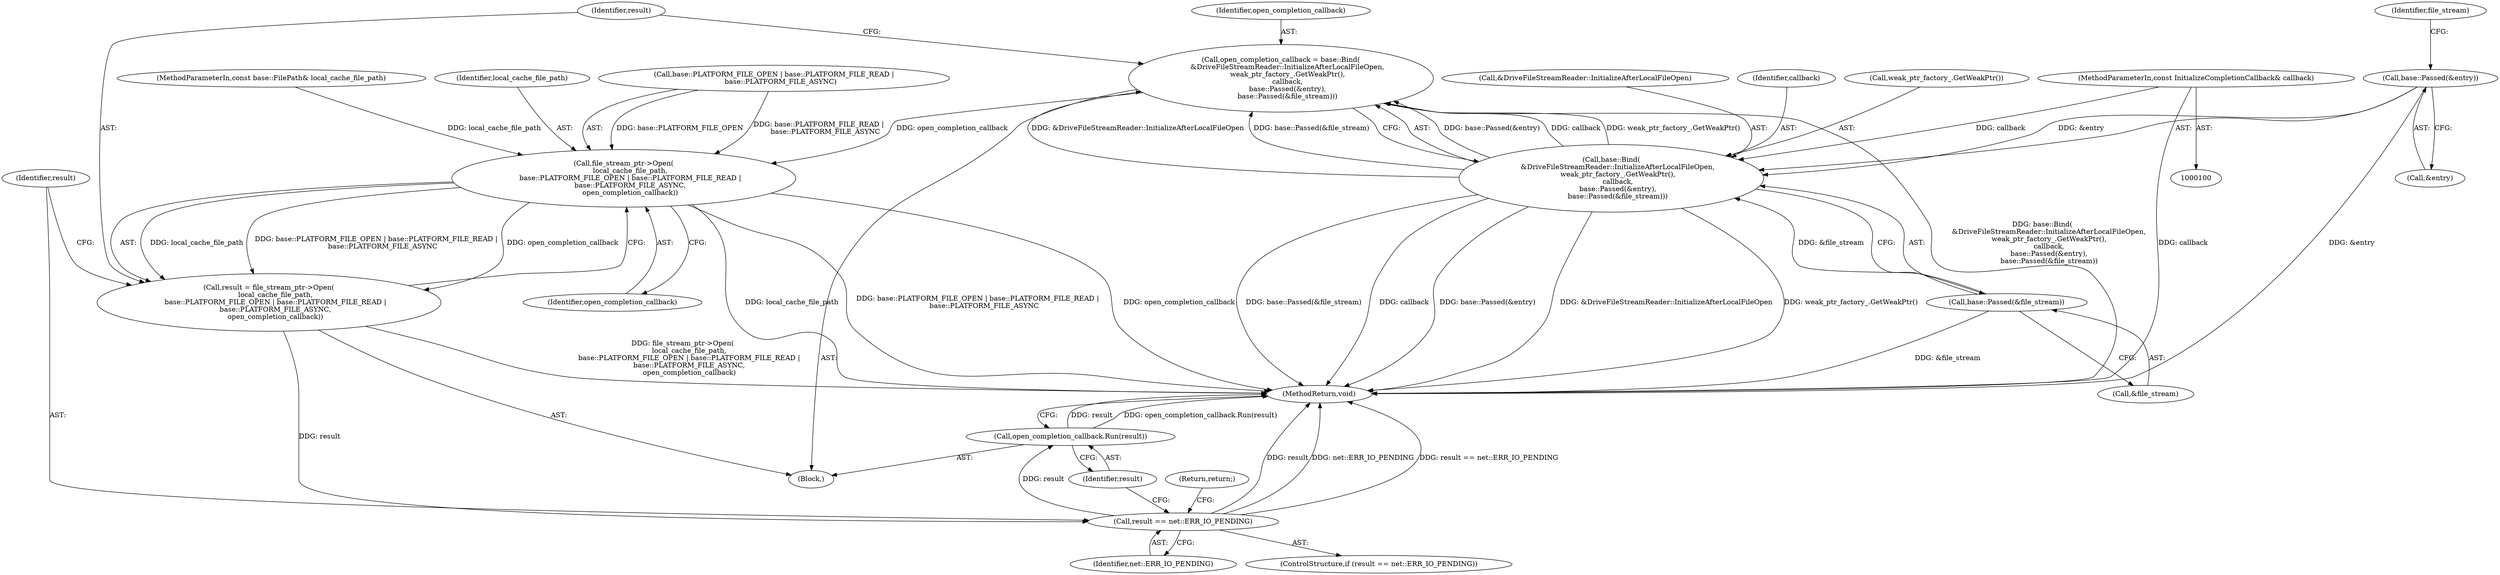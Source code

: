 digraph "0_Chrome_57fb5393bf051c590769c9b5723d5a9f4090a4cc@API" {
"1000140" [label="(Call,open_completion_callback = base::Bind(\n      &DriveFileStreamReader::InitializeAfterLocalFileOpen,\n      weak_ptr_factory_.GetWeakPtr(),\n      callback,\n      base::Passed(&entry),\n      base::Passed(&file_stream)))"];
"1000142" [label="(Call,base::Bind(\n      &DriveFileStreamReader::InitializeAfterLocalFileOpen,\n      weak_ptr_factory_.GetWeakPtr(),\n      callback,\n      base::Passed(&entry),\n      base::Passed(&file_stream)))"];
"1000102" [label="(MethodParameterIn,const InitializeCompletionCallback& callback)"];
"1000147" [label="(Call,base::Passed(&entry))"];
"1000150" [label="(Call,base::Passed(&file_stream))"];
"1000156" [label="(Call,file_stream_ptr->Open(\n      local_cache_file_path,\n      base::PLATFORM_FILE_OPEN | base::PLATFORM_FILE_READ |\n      base::PLATFORM_FILE_ASYNC,\n      open_completion_callback))"];
"1000154" [label="(Call,result = file_stream_ptr->Open(\n      local_cache_file_path,\n      base::PLATFORM_FILE_OPEN | base::PLATFORM_FILE_READ |\n      base::PLATFORM_FILE_ASYNC,\n      open_completion_callback))"];
"1000165" [label="(Call,result == net::ERR_IO_PENDING)"];
"1000170" [label="(Call,open_completion_callback.Run(result))"];
"1000142" [label="(Call,base::Bind(\n      &DriveFileStreamReader::InitializeAfterLocalFileOpen,\n      weak_ptr_factory_.GetWeakPtr(),\n      callback,\n      base::Passed(&entry),\n      base::Passed(&file_stream)))"];
"1000170" [label="(Call,open_completion_callback.Run(result))"];
"1000158" [label="(Call,base::PLATFORM_FILE_OPEN | base::PLATFORM_FILE_READ |\n      base::PLATFORM_FILE_ASYNC)"];
"1000165" [label="(Call,result == net::ERR_IO_PENDING)"];
"1000163" [label="(Identifier,open_completion_callback)"];
"1000169" [label="(Return,return;)"];
"1000106" [label="(Block,)"];
"1000172" [label="(MethodReturn,void)"];
"1000105" [label="(MethodParameterIn,const base::FilePath& local_cache_file_path)"];
"1000156" [label="(Call,file_stream_ptr->Open(\n      local_cache_file_path,\n      base::PLATFORM_FILE_OPEN | base::PLATFORM_FILE_READ |\n      base::PLATFORM_FILE_ASYNC,\n      open_completion_callback))"];
"1000167" [label="(Identifier,net::ERR_IO_PENDING)"];
"1000143" [label="(Call,&DriveFileStreamReader::InitializeAfterLocalFileOpen)"];
"1000157" [label="(Identifier,local_cache_file_path)"];
"1000171" [label="(Identifier,result)"];
"1000140" [label="(Call,open_completion_callback = base::Bind(\n      &DriveFileStreamReader::InitializeAfterLocalFileOpen,\n      weak_ptr_factory_.GetWeakPtr(),\n      callback,\n      base::Passed(&entry),\n      base::Passed(&file_stream)))"];
"1000155" [label="(Identifier,result)"];
"1000102" [label="(MethodParameterIn,const InitializeCompletionCallback& callback)"];
"1000147" [label="(Call,base::Passed(&entry))"];
"1000141" [label="(Identifier,open_completion_callback)"];
"1000150" [label="(Call,base::Passed(&file_stream))"];
"1000166" [label="(Identifier,result)"];
"1000152" [label="(Identifier,file_stream)"];
"1000164" [label="(ControlStructure,if (result == net::ERR_IO_PENDING))"];
"1000146" [label="(Identifier,callback)"];
"1000148" [label="(Call,&entry)"];
"1000154" [label="(Call,result = file_stream_ptr->Open(\n      local_cache_file_path,\n      base::PLATFORM_FILE_OPEN | base::PLATFORM_FILE_READ |\n      base::PLATFORM_FILE_ASYNC,\n      open_completion_callback))"];
"1000145" [label="(Call,weak_ptr_factory_.GetWeakPtr())"];
"1000151" [label="(Call,&file_stream)"];
"1000140" -> "1000106"  [label="AST: "];
"1000140" -> "1000142"  [label="CFG: "];
"1000141" -> "1000140"  [label="AST: "];
"1000142" -> "1000140"  [label="AST: "];
"1000155" -> "1000140"  [label="CFG: "];
"1000140" -> "1000172"  [label="DDG: base::Bind(\n      &DriveFileStreamReader::InitializeAfterLocalFileOpen,\n      weak_ptr_factory_.GetWeakPtr(),\n      callback,\n      base::Passed(&entry),\n      base::Passed(&file_stream))"];
"1000142" -> "1000140"  [label="DDG: base::Passed(&entry)"];
"1000142" -> "1000140"  [label="DDG: callback"];
"1000142" -> "1000140"  [label="DDG: weak_ptr_factory_.GetWeakPtr()"];
"1000142" -> "1000140"  [label="DDG: &DriveFileStreamReader::InitializeAfterLocalFileOpen"];
"1000142" -> "1000140"  [label="DDG: base::Passed(&file_stream)"];
"1000140" -> "1000156"  [label="DDG: open_completion_callback"];
"1000142" -> "1000150"  [label="CFG: "];
"1000143" -> "1000142"  [label="AST: "];
"1000145" -> "1000142"  [label="AST: "];
"1000146" -> "1000142"  [label="AST: "];
"1000147" -> "1000142"  [label="AST: "];
"1000150" -> "1000142"  [label="AST: "];
"1000142" -> "1000172"  [label="DDG: &DriveFileStreamReader::InitializeAfterLocalFileOpen"];
"1000142" -> "1000172"  [label="DDG: weak_ptr_factory_.GetWeakPtr()"];
"1000142" -> "1000172"  [label="DDG: base::Passed(&file_stream)"];
"1000142" -> "1000172"  [label="DDG: callback"];
"1000142" -> "1000172"  [label="DDG: base::Passed(&entry)"];
"1000102" -> "1000142"  [label="DDG: callback"];
"1000147" -> "1000142"  [label="DDG: &entry"];
"1000150" -> "1000142"  [label="DDG: &file_stream"];
"1000102" -> "1000100"  [label="AST: "];
"1000102" -> "1000172"  [label="DDG: callback"];
"1000147" -> "1000148"  [label="CFG: "];
"1000148" -> "1000147"  [label="AST: "];
"1000152" -> "1000147"  [label="CFG: "];
"1000147" -> "1000172"  [label="DDG: &entry"];
"1000150" -> "1000151"  [label="CFG: "];
"1000151" -> "1000150"  [label="AST: "];
"1000150" -> "1000172"  [label="DDG: &file_stream"];
"1000156" -> "1000154"  [label="AST: "];
"1000156" -> "1000163"  [label="CFG: "];
"1000157" -> "1000156"  [label="AST: "];
"1000158" -> "1000156"  [label="AST: "];
"1000163" -> "1000156"  [label="AST: "];
"1000154" -> "1000156"  [label="CFG: "];
"1000156" -> "1000172"  [label="DDG: local_cache_file_path"];
"1000156" -> "1000172"  [label="DDG: base::PLATFORM_FILE_OPEN | base::PLATFORM_FILE_READ |\n      base::PLATFORM_FILE_ASYNC"];
"1000156" -> "1000172"  [label="DDG: open_completion_callback"];
"1000156" -> "1000154"  [label="DDG: local_cache_file_path"];
"1000156" -> "1000154"  [label="DDG: base::PLATFORM_FILE_OPEN | base::PLATFORM_FILE_READ |\n      base::PLATFORM_FILE_ASYNC"];
"1000156" -> "1000154"  [label="DDG: open_completion_callback"];
"1000105" -> "1000156"  [label="DDG: local_cache_file_path"];
"1000158" -> "1000156"  [label="DDG: base::PLATFORM_FILE_OPEN"];
"1000158" -> "1000156"  [label="DDG: base::PLATFORM_FILE_READ |\n      base::PLATFORM_FILE_ASYNC"];
"1000154" -> "1000106"  [label="AST: "];
"1000155" -> "1000154"  [label="AST: "];
"1000166" -> "1000154"  [label="CFG: "];
"1000154" -> "1000172"  [label="DDG: file_stream_ptr->Open(\n      local_cache_file_path,\n      base::PLATFORM_FILE_OPEN | base::PLATFORM_FILE_READ |\n      base::PLATFORM_FILE_ASYNC,\n      open_completion_callback)"];
"1000154" -> "1000165"  [label="DDG: result"];
"1000165" -> "1000164"  [label="AST: "];
"1000165" -> "1000167"  [label="CFG: "];
"1000166" -> "1000165"  [label="AST: "];
"1000167" -> "1000165"  [label="AST: "];
"1000169" -> "1000165"  [label="CFG: "];
"1000171" -> "1000165"  [label="CFG: "];
"1000165" -> "1000172"  [label="DDG: result"];
"1000165" -> "1000172"  [label="DDG: net::ERR_IO_PENDING"];
"1000165" -> "1000172"  [label="DDG: result == net::ERR_IO_PENDING"];
"1000165" -> "1000170"  [label="DDG: result"];
"1000170" -> "1000106"  [label="AST: "];
"1000170" -> "1000171"  [label="CFG: "];
"1000171" -> "1000170"  [label="AST: "];
"1000172" -> "1000170"  [label="CFG: "];
"1000170" -> "1000172"  [label="DDG: result"];
"1000170" -> "1000172"  [label="DDG: open_completion_callback.Run(result)"];
}
